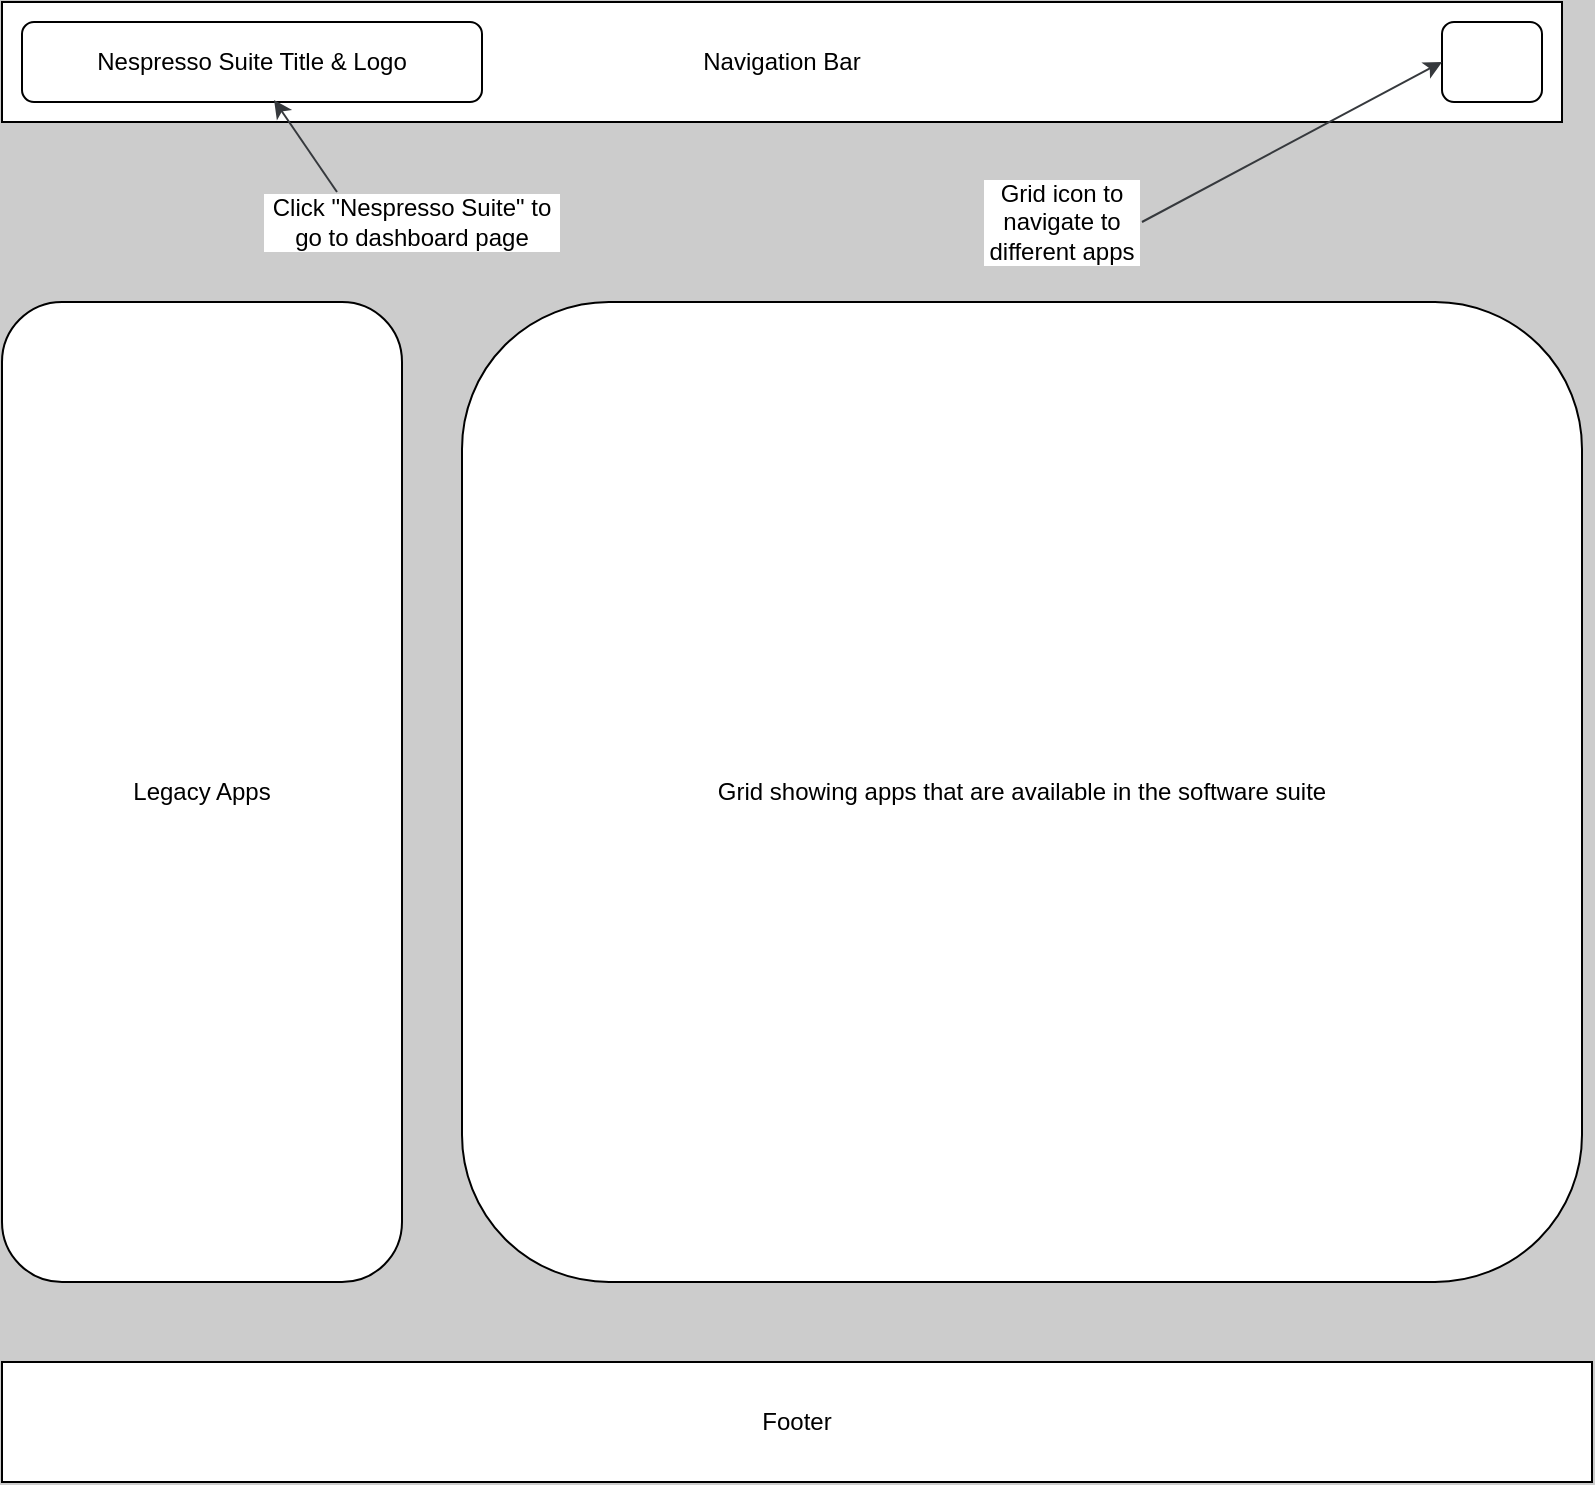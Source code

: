 <mxfile>
    <diagram id="RxPv6xupyiPjXx5Fq1Mp" name="Card Reconciliation - Desktop View">
        <mxGraphModel dx="1002" dy="779" grid="1" gridSize="10" guides="1" tooltips="1" connect="1" arrows="1" fold="1" page="1" pageScale="1" pageWidth="850" pageHeight="1100" background="#CCCCCC" math="0" shadow="0">
            <root>
                <mxCell id="0"/>
                <mxCell id="1" parent="0"/>
                <mxCell id="2" value="Navigation Bar" style="rounded=0;whiteSpace=wrap;html=1;" parent="1" vertex="1">
                    <mxGeometry x="20" y="20" width="780" height="60" as="geometry"/>
                </mxCell>
                <mxCell id="3" value="Footer" style="rounded=0;whiteSpace=wrap;html=1;" parent="1" vertex="1">
                    <mxGeometry x="20" y="700" width="795" height="60" as="geometry"/>
                </mxCell>
                <mxCell id="rbakoWBd-FfG9HpFcR_M-8" value="" style="rounded=1;whiteSpace=wrap;html=1;" parent="1" vertex="1">
                    <mxGeometry x="740" y="30" width="50" height="40" as="geometry"/>
                </mxCell>
                <mxCell id="rbakoWBd-FfG9HpFcR_M-9" value="Nespresso Suite Title &amp;amp; Logo" style="rounded=1;whiteSpace=wrap;html=1;" parent="1" vertex="1">
                    <mxGeometry x="30" y="30" width="230" height="40" as="geometry"/>
                </mxCell>
                <mxCell id="rbakoWBd-FfG9HpFcR_M-11" style="edgeStyle=none;html=1;exitX=1;exitY=0.5;exitDx=0;exitDy=0;entryX=0;entryY=0.5;entryDx=0;entryDy=0;labelBorderColor=#FFFFFF;textShadow=1;fillColor=#f9f7ed;strokeColor=#36393d;" parent="1" source="rbakoWBd-FfG9HpFcR_M-10" target="rbakoWBd-FfG9HpFcR_M-8" edge="1">
                    <mxGeometry relative="1" as="geometry"/>
                </mxCell>
                <mxCell id="rbakoWBd-FfG9HpFcR_M-10" value="Grid icon to navigate to different apps" style="text;html=1;align=center;verticalAlign=middle;whiteSpace=wrap;rounded=0;labelBackgroundColor=#FFFFFF;" parent="1" vertex="1">
                    <mxGeometry x="510" y="100" width="80" height="60" as="geometry"/>
                </mxCell>
                <mxCell id="rbakoWBd-FfG9HpFcR_M-12" value="Click &quot;Nespresso Suite&quot; to go to dashboard page" style="text;html=1;align=center;verticalAlign=middle;whiteSpace=wrap;rounded=0;labelBackgroundColor=#FFFFFF;" parent="1" vertex="1">
                    <mxGeometry x="150" y="115" width="150" height="30" as="geometry"/>
                </mxCell>
                <mxCell id="rbakoWBd-FfG9HpFcR_M-13" style="edgeStyle=none;html=1;exitX=0.25;exitY=0;exitDx=0;exitDy=0;entryX=0.548;entryY=0.975;entryDx=0;entryDy=0;entryPerimeter=0;labelBorderColor=#FFFFFF;textShadow=1;fillColor=#f9f7ed;strokeColor=#36393d;" parent="1" source="rbakoWBd-FfG9HpFcR_M-12" target="rbakoWBd-FfG9HpFcR_M-9" edge="1">
                    <mxGeometry relative="1" as="geometry"/>
                </mxCell>
                <mxCell id="5" value="Legacy Apps" style="rounded=1;whiteSpace=wrap;html=1;" vertex="1" parent="1">
                    <mxGeometry x="20" y="170" width="200" height="490" as="geometry"/>
                </mxCell>
                <mxCell id="6" value="Grid showing apps that are available in the software suite" style="rounded=1;whiteSpace=wrap;html=1;" vertex="1" parent="1">
                    <mxGeometry x="250" y="170" width="560" height="490" as="geometry"/>
                </mxCell>
            </root>
        </mxGraphModel>
    </diagram>
</mxfile>